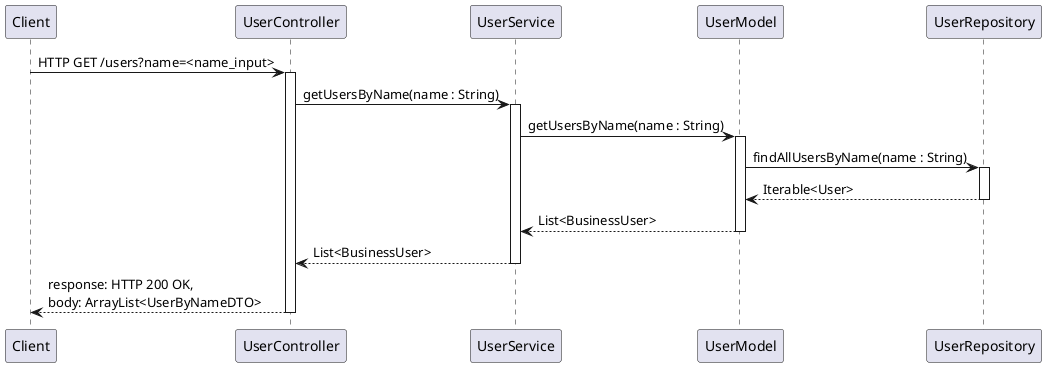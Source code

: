 @startuml
'https://plantuml.com/sequence-diagram


Client -> UserController: HTTP GET /users?name=<name_input>
activate UserController
UserController -> UserService: getUsersByName(name : String)
activate UserService
UserService -> UserModel: getUsersByName(name : String)
activate UserModel
UserModel -> UserRepository: findAllUsersByName(name : String)
activate UserRepository

UserModel <-- UserRepository: Iterable<User>
deactivate UserRepository
UserService <-- UserModel: List<BusinessUser>
deactivate UserModel
UserController <-- UserService: List<BusinessUser>
deactivate UserService
Client <-- UserController: response: HTTP 200 OK,\nbody: ArrayList<UserByNameDTO>
deactivate UserController

@enduml